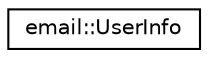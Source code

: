 digraph "Graphical Class Hierarchy"
{
 // LATEX_PDF_SIZE
  edge [fontname="Helvetica",fontsize="10",labelfontname="Helvetica",labelfontsize="10"];
  node [fontname="Helvetica",fontsize="10",shape=record];
  rankdir="LR";
  Node0 [label="email::UserInfo",height=0.2,width=0.4,color="black", fillcolor="white", style="filled",URL="$structemail_1_1UserInfo.html",tooltip="Info for a user."];
}
